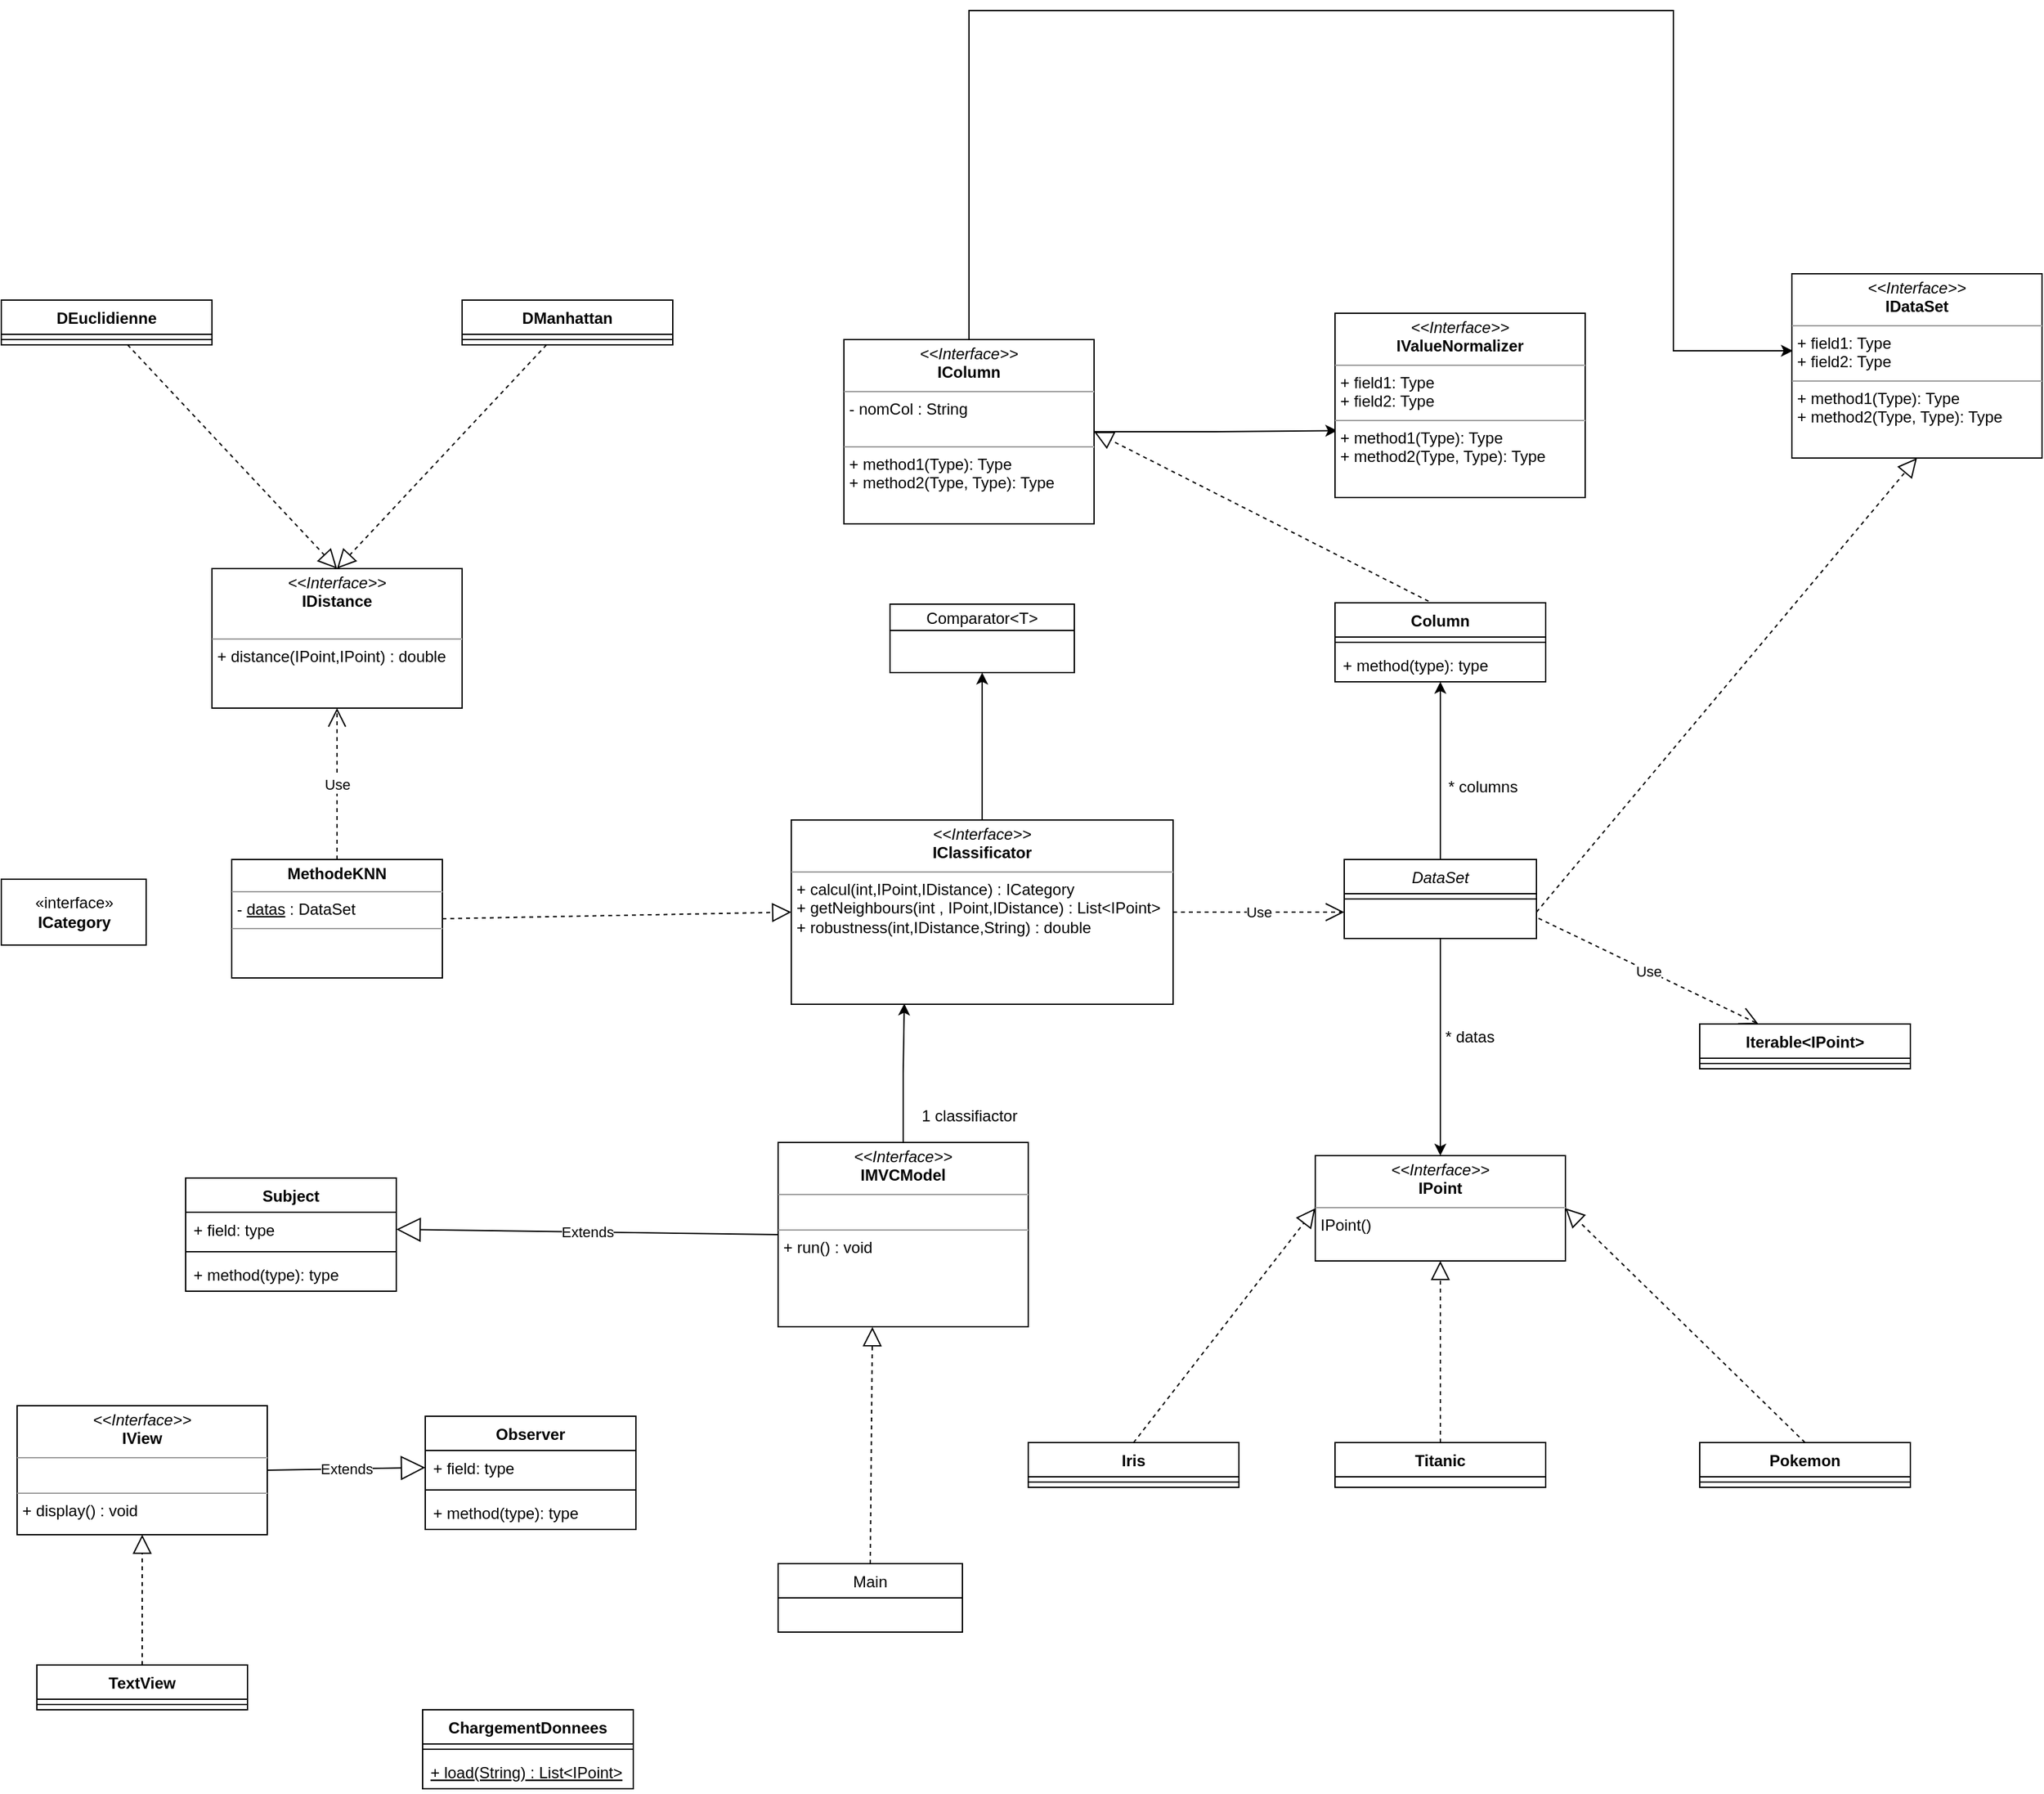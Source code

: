<mxfile version="17.2.4" type="device"><diagram id="C5RBs43oDa-KdzZeNtuy" name="Page-1"><mxGraphModel dx="4022" dy="2772" grid="1" gridSize="10" guides="1" tooltips="1" connect="1" arrows="1" fold="1" page="1" pageScale="1" pageWidth="827" pageHeight="1169" math="0" shadow="0"><root><mxCell id="WIyWlLk6GJQsqaUBKTNV-0"/><mxCell id="WIyWlLk6GJQsqaUBKTNV-1" parent="WIyWlLk6GJQsqaUBKTNV-0"/><mxCell id="2VK1h3o7IfUVH9lSgmI_-15" style="edgeStyle=orthogonalEdgeStyle;rounded=0;orthogonalLoop=1;jettySize=auto;html=1;entryX=0.5;entryY=0;entryDx=0;entryDy=0;" edge="1" parent="WIyWlLk6GJQsqaUBKTNV-1" source="zkfFHV4jXpPFQw0GAbJ--0" target="2VK1h3o7IfUVH9lSgmI_-50"><mxGeometry relative="1" as="geometry"><mxPoint x="433" y="350" as="targetPoint"/></mxGeometry></mxCell><mxCell id="2VK1h3o7IfUVH9lSgmI_-37" style="edgeStyle=orthogonalEdgeStyle;rounded=0;orthogonalLoop=1;jettySize=auto;html=1;entryX=0.5;entryY=1;entryDx=0;entryDy=0;" edge="1" parent="WIyWlLk6GJQsqaUBKTNV-1" source="zkfFHV4jXpPFQw0GAbJ--0" target="2VK1h3o7IfUVH9lSgmI_-25"><mxGeometry relative="1" as="geometry"/></mxCell><mxCell id="zkfFHV4jXpPFQw0GAbJ--0" value="DataSet" style="swimlane;fontStyle=2;align=center;verticalAlign=top;childLayout=stackLayout;horizontal=1;startSize=26;horizontalStack=0;resizeParent=1;resizeLast=0;collapsible=1;marginBottom=0;rounded=0;shadow=0;strokeWidth=1;" parent="WIyWlLk6GJQsqaUBKTNV-1" vertex="1"><mxGeometry x="360" y="125" width="146" height="60" as="geometry"><mxRectangle x="230" y="140" width="160" height="26" as="alternateBounds"/></mxGeometry></mxCell><mxCell id="zkfFHV4jXpPFQw0GAbJ--4" value="" style="line;html=1;strokeWidth=1;align=left;verticalAlign=middle;spacingTop=-1;spacingLeft=3;spacingRight=3;rotatable=0;labelPosition=right;points=[];portConstraint=eastwest;" parent="zkfFHV4jXpPFQw0GAbJ--0" vertex="1"><mxGeometry y="26" width="146" height="8" as="geometry"/></mxCell><mxCell id="2VK1h3o7IfUVH9lSgmI_-2" value="Iris" style="swimlane;fontStyle=1;align=center;verticalAlign=top;childLayout=stackLayout;horizontal=1;startSize=26;horizontalStack=0;resizeParent=1;resizeParentMax=0;resizeLast=0;collapsible=1;marginBottom=0;" vertex="1" parent="WIyWlLk6GJQsqaUBKTNV-1"><mxGeometry x="120" y="568" width="160" height="34" as="geometry"/></mxCell><mxCell id="2VK1h3o7IfUVH9lSgmI_-4" value="" style="line;strokeWidth=1;fillColor=none;align=left;verticalAlign=middle;spacingTop=-1;spacingLeft=3;spacingRight=3;rotatable=0;labelPosition=right;points=[];portConstraint=eastwest;" vertex="1" parent="2VK1h3o7IfUVH9lSgmI_-2"><mxGeometry y="26" width="160" height="8" as="geometry"/></mxCell><mxCell id="2VK1h3o7IfUVH9lSgmI_-6" value="Titanic&#10;" style="swimlane;fontStyle=1;align=center;verticalAlign=top;childLayout=stackLayout;horizontal=1;startSize=26;horizontalStack=0;resizeParent=1;resizeParentMax=0;resizeLast=0;collapsible=1;marginBottom=0;" vertex="1" parent="WIyWlLk6GJQsqaUBKTNV-1"><mxGeometry x="353" y="568" width="160" height="34" as="geometry"/></mxCell><mxCell id="2VK1h3o7IfUVH9lSgmI_-10" value="Pokemon" style="swimlane;fontStyle=1;align=center;verticalAlign=top;childLayout=stackLayout;horizontal=1;startSize=26;horizontalStack=0;resizeParent=1;resizeParentMax=0;resizeLast=0;collapsible=1;marginBottom=0;" vertex="1" parent="WIyWlLk6GJQsqaUBKTNV-1"><mxGeometry x="630" y="568" width="160" height="34" as="geometry"/></mxCell><mxCell id="2VK1h3o7IfUVH9lSgmI_-12" value="" style="line;strokeWidth=1;fillColor=none;align=left;verticalAlign=middle;spacingTop=-1;spacingLeft=3;spacingRight=3;rotatable=0;labelPosition=right;points=[];portConstraint=eastwest;" vertex="1" parent="2VK1h3o7IfUVH9lSgmI_-10"><mxGeometry y="26" width="160" height="8" as="geometry"/></mxCell><mxCell id="2VK1h3o7IfUVH9lSgmI_-22" value="" style="endArrow=block;dashed=1;endFill=0;endSize=12;html=1;rounded=0;exitX=0.5;exitY=0;exitDx=0;exitDy=0;entryX=0;entryY=0.5;entryDx=0;entryDy=0;" edge="1" parent="WIyWlLk6GJQsqaUBKTNV-1" source="2VK1h3o7IfUVH9lSgmI_-2" target="2VK1h3o7IfUVH9lSgmI_-50"><mxGeometry width="160" relative="1" as="geometry"><mxPoint x="140" y="420" as="sourcePoint"/><mxPoint x="210" y="370" as="targetPoint"/></mxGeometry></mxCell><mxCell id="2VK1h3o7IfUVH9lSgmI_-23" value="" style="endArrow=block;dashed=1;endFill=0;endSize=12;html=1;rounded=0;exitX=0.5;exitY=0;exitDx=0;exitDy=0;entryX=0.5;entryY=1;entryDx=0;entryDy=0;" edge="1" parent="WIyWlLk6GJQsqaUBKTNV-1" source="2VK1h3o7IfUVH9lSgmI_-6" target="2VK1h3o7IfUVH9lSgmI_-50"><mxGeometry width="160" relative="1" as="geometry"><mxPoint x="210" y="480" as="sourcePoint"/><mxPoint x="430" y="490" as="targetPoint"/></mxGeometry></mxCell><mxCell id="2VK1h3o7IfUVH9lSgmI_-24" value="" style="endArrow=block;dashed=1;endFill=0;endSize=12;html=1;rounded=0;entryX=1;entryY=0.5;entryDx=0;entryDy=0;exitX=0.5;exitY=0;exitDx=0;exitDy=0;" edge="1" parent="WIyWlLk6GJQsqaUBKTNV-1" source="2VK1h3o7IfUVH9lSgmI_-10" target="2VK1h3o7IfUVH9lSgmI_-50"><mxGeometry width="160" relative="1" as="geometry"><mxPoint x="443" y="480" as="sourcePoint"/><mxPoint x="488" y="375" as="targetPoint"/></mxGeometry></mxCell><mxCell id="2VK1h3o7IfUVH9lSgmI_-25" value="Column" style="swimlane;fontStyle=1;align=center;verticalAlign=top;childLayout=stackLayout;horizontal=1;startSize=26;horizontalStack=0;resizeParent=1;resizeParentMax=0;resizeLast=0;collapsible=1;marginBottom=0;" vertex="1" parent="WIyWlLk6GJQsqaUBKTNV-1"><mxGeometry x="353" y="-70" width="160" height="60" as="geometry"/></mxCell><mxCell id="2VK1h3o7IfUVH9lSgmI_-27" value="" style="line;strokeWidth=1;fillColor=none;align=left;verticalAlign=middle;spacingTop=-1;spacingLeft=3;spacingRight=3;rotatable=0;labelPosition=right;points=[];portConstraint=eastwest;" vertex="1" parent="2VK1h3o7IfUVH9lSgmI_-25"><mxGeometry y="26" width="160" height="8" as="geometry"/></mxCell><mxCell id="2VK1h3o7IfUVH9lSgmI_-28" value="+ method(type): type" style="text;strokeColor=none;fillColor=none;align=left;verticalAlign=top;spacingLeft=4;spacingRight=4;overflow=hidden;rotatable=0;points=[[0,0.5],[1,0.5]];portConstraint=eastwest;" vertex="1" parent="2VK1h3o7IfUVH9lSgmI_-25"><mxGeometry y="34" width="160" height="26" as="geometry"/></mxCell><mxCell id="2VK1h3o7IfUVH9lSgmI_-33" value="" style="endArrow=block;dashed=1;endFill=0;endSize=12;html=1;rounded=0;entryX=1;entryY=0.5;entryDx=0;entryDy=0;exitX=0.444;exitY=-0.02;exitDx=0;exitDy=0;exitPerimeter=0;" edge="1" parent="WIyWlLk6GJQsqaUBKTNV-1" source="2VK1h3o7IfUVH9lSgmI_-25" target="2VK1h3o7IfUVH9lSgmI_-45"><mxGeometry width="160" relative="1" as="geometry"><mxPoint x="440" y="-70" as="sourcePoint"/><mxPoint x="175" y="-100" as="targetPoint"/></mxGeometry></mxCell><mxCell id="2VK1h3o7IfUVH9lSgmI_-36" value="" style="endArrow=block;dashed=1;endFill=0;endSize=12;html=1;rounded=0;exitX=1;exitY=0.5;exitDx=0;exitDy=0;entryX=0.5;entryY=1;entryDx=0;entryDy=0;" edge="1" parent="WIyWlLk6GJQsqaUBKTNV-1" target="2VK1h3o7IfUVH9lSgmI_-48"><mxGeometry width="160" relative="1" as="geometry"><mxPoint x="506.0" y="165" as="sourcePoint"/><mxPoint x="1070" as="targetPoint"/></mxGeometry></mxCell><mxCell id="2VK1h3o7IfUVH9lSgmI_-38" value="ChargementDonnees" style="swimlane;fontStyle=1;align=center;verticalAlign=top;childLayout=stackLayout;horizontal=1;startSize=26;horizontalStack=0;resizeParent=1;resizeParentMax=0;resizeLast=0;collapsible=1;marginBottom=0;" vertex="1" parent="WIyWlLk6GJQsqaUBKTNV-1"><mxGeometry x="-340" y="771" width="160" height="60" as="geometry"/></mxCell><mxCell id="2VK1h3o7IfUVH9lSgmI_-40" value="" style="line;strokeWidth=1;fillColor=none;align=left;verticalAlign=middle;spacingTop=-1;spacingLeft=3;spacingRight=3;rotatable=0;labelPosition=right;points=[];portConstraint=eastwest;" vertex="1" parent="2VK1h3o7IfUVH9lSgmI_-38"><mxGeometry y="26" width="160" height="8" as="geometry"/></mxCell><mxCell id="2VK1h3o7IfUVH9lSgmI_-41" value="+ load(String) : List&lt;IPoint&gt;" style="text;strokeColor=none;fillColor=none;align=left;verticalAlign=top;spacingLeft=4;spacingRight=4;overflow=hidden;rotatable=0;points=[[0,0.5],[1,0.5]];portConstraint=eastwest;fontStyle=4" vertex="1" parent="2VK1h3o7IfUVH9lSgmI_-38"><mxGeometry y="34" width="160" height="26" as="geometry"/></mxCell><mxCell id="2VK1h3o7IfUVH9lSgmI_-87" style="edgeStyle=orthogonalEdgeStyle;rounded=0;orthogonalLoop=1;jettySize=auto;html=1;entryX=0.009;entryY=0.637;entryDx=0;entryDy=0;entryPerimeter=0;" edge="1" parent="WIyWlLk6GJQsqaUBKTNV-1" source="2VK1h3o7IfUVH9lSgmI_-45" target="2VK1h3o7IfUVH9lSgmI_-46"><mxGeometry relative="1" as="geometry"/></mxCell><mxCell id="2VK1h3o7IfUVH9lSgmI_-88" style="edgeStyle=orthogonalEdgeStyle;rounded=0;orthogonalLoop=1;jettySize=auto;html=1;entryX=0.004;entryY=0.418;entryDx=0;entryDy=0;entryPerimeter=0;" edge="1" parent="WIyWlLk6GJQsqaUBKTNV-1" source="2VK1h3o7IfUVH9lSgmI_-45" target="2VK1h3o7IfUVH9lSgmI_-48"><mxGeometry relative="1" as="geometry"><Array as="points"><mxPoint x="75" y="-520"/><mxPoint x="610" y="-520"/><mxPoint x="610" y="-261"/></Array></mxGeometry></mxCell><mxCell id="2VK1h3o7IfUVH9lSgmI_-45" value="&lt;p style=&quot;margin: 0px ; margin-top: 4px ; text-align: center&quot;&gt;&lt;i&gt;&amp;lt;&amp;lt;Interface&amp;gt;&amp;gt;&lt;/i&gt;&lt;br&gt;&lt;b&gt;IColumn&lt;/b&gt;&lt;/p&gt;&lt;hr size=&quot;1&quot;&gt;&lt;p style=&quot;margin: 0px ; margin-left: 4px&quot;&gt;- nomCol : String&lt;br&gt;&lt;br&gt;&lt;/p&gt;&lt;hr size=&quot;1&quot;&gt;&lt;p style=&quot;margin: 0px ; margin-left: 4px&quot;&gt;+ method1(Type): Type&lt;br&gt;+ method2(Type, Type): Type&lt;/p&gt;" style="verticalAlign=top;align=left;overflow=fill;fontSize=12;fontFamily=Helvetica;html=1;" vertex="1" parent="WIyWlLk6GJQsqaUBKTNV-1"><mxGeometry x="-20" y="-270" width="190" height="140" as="geometry"/></mxCell><mxCell id="2VK1h3o7IfUVH9lSgmI_-46" value="&lt;p style=&quot;margin: 0px ; margin-top: 4px ; text-align: center&quot;&gt;&lt;i&gt;&amp;lt;&amp;lt;Interface&amp;gt;&amp;gt;&lt;/i&gt;&lt;br&gt;&lt;b&gt;IValueNormalizer&lt;/b&gt;&lt;/p&gt;&lt;hr size=&quot;1&quot;&gt;&lt;p style=&quot;margin: 0px ; margin-left: 4px&quot;&gt;+ field1: Type&lt;br&gt;+ field2: Type&lt;/p&gt;&lt;hr size=&quot;1&quot;&gt;&lt;p style=&quot;margin: 0px ; margin-left: 4px&quot;&gt;+ method1(Type): Type&lt;br&gt;+ method2(Type, Type): Type&lt;/p&gt;" style="verticalAlign=top;align=left;overflow=fill;fontSize=12;fontFamily=Helvetica;html=1;" vertex="1" parent="WIyWlLk6GJQsqaUBKTNV-1"><mxGeometry x="353" y="-290" width="190" height="140" as="geometry"/></mxCell><mxCell id="2VK1h3o7IfUVH9lSgmI_-48" value="&lt;p style=&quot;margin: 0px ; margin-top: 4px ; text-align: center&quot;&gt;&lt;i&gt;&amp;lt;&amp;lt;Interface&amp;gt;&amp;gt;&lt;/i&gt;&lt;br&gt;&lt;b&gt;IDataSet&lt;/b&gt;&lt;/p&gt;&lt;hr size=&quot;1&quot;&gt;&lt;p style=&quot;margin: 0px ; margin-left: 4px&quot;&gt;+ field1: Type&lt;br&gt;+ field2: Type&lt;/p&gt;&lt;hr size=&quot;1&quot;&gt;&lt;p style=&quot;margin: 0px ; margin-left: 4px&quot;&gt;+ method1(Type): Type&lt;br&gt;+ method2(Type, Type): Type&lt;/p&gt;" style="verticalAlign=top;align=left;overflow=fill;fontSize=12;fontFamily=Helvetica;html=1;" vertex="1" parent="WIyWlLk6GJQsqaUBKTNV-1"><mxGeometry x="700" y="-320" width="190" height="140" as="geometry"/></mxCell><mxCell id="2VK1h3o7IfUVH9lSgmI_-132" style="edgeStyle=orthogonalEdgeStyle;rounded=0;orthogonalLoop=1;jettySize=auto;html=1;entryX=0.296;entryY=0.996;entryDx=0;entryDy=0;entryPerimeter=0;" edge="1" parent="WIyWlLk6GJQsqaUBKTNV-1" source="2VK1h3o7IfUVH9lSgmI_-49" target="2VK1h3o7IfUVH9lSgmI_-51"><mxGeometry relative="1" as="geometry"/></mxCell><mxCell id="2VK1h3o7IfUVH9lSgmI_-49" value="&lt;p style=&quot;margin: 0px ; margin-top: 4px ; text-align: center&quot;&gt;&lt;i&gt;&amp;lt;&amp;lt;Interface&amp;gt;&amp;gt;&lt;/i&gt;&lt;br&gt;&lt;b&gt;IMVCModel&lt;/b&gt;&lt;/p&gt;&lt;hr size=&quot;1&quot;&gt;&lt;p style=&quot;margin: 0px ; margin-left: 4px&quot;&gt;&lt;br&gt;&lt;/p&gt;&lt;hr size=&quot;1&quot;&gt;&lt;p style=&quot;margin: 0px ; margin-left: 4px&quot;&gt;+ run() : void&lt;/p&gt;" style="verticalAlign=top;align=left;overflow=fill;fontSize=12;fontFamily=Helvetica;html=1;" vertex="1" parent="WIyWlLk6GJQsqaUBKTNV-1"><mxGeometry x="-70" y="340" width="190" height="140" as="geometry"/></mxCell><mxCell id="2VK1h3o7IfUVH9lSgmI_-50" value="&lt;p style=&quot;margin: 0px ; margin-top: 4px ; text-align: center&quot;&gt;&lt;i&gt;&amp;lt;&amp;lt;Interface&amp;gt;&amp;gt;&lt;/i&gt;&lt;br&gt;&lt;b&gt;IPoint&lt;/b&gt;&lt;/p&gt;&lt;hr size=&quot;1&quot;&gt;&lt;p style=&quot;margin: 0px ; margin-left: 4px&quot;&gt;&lt;/p&gt;&lt;p style=&quot;margin: 0px ; margin-left: 4px&quot;&gt;IPoint()&lt;/p&gt;&lt;p style=&quot;margin: 0px ; margin-left: 4px&quot;&gt;&lt;br&gt;&lt;/p&gt;" style="verticalAlign=top;align=left;overflow=fill;fontSize=12;fontFamily=Helvetica;html=1;" vertex="1" parent="WIyWlLk6GJQsqaUBKTNV-1"><mxGeometry x="338" y="350" width="190" height="80" as="geometry"/></mxCell><mxCell id="2VK1h3o7IfUVH9lSgmI_-56" style="edgeStyle=orthogonalEdgeStyle;rounded=0;orthogonalLoop=1;jettySize=auto;html=1;" edge="1" parent="WIyWlLk6GJQsqaUBKTNV-1" source="2VK1h3o7IfUVH9lSgmI_-51" target="2VK1h3o7IfUVH9lSgmI_-52"><mxGeometry relative="1" as="geometry"/></mxCell><mxCell id="2VK1h3o7IfUVH9lSgmI_-51" value="&lt;p style=&quot;margin: 0px ; margin-top: 4px ; text-align: center&quot;&gt;&lt;i&gt;&amp;lt;&amp;lt;Interface&amp;gt;&amp;gt;&lt;/i&gt;&lt;br&gt;&lt;b&gt;IClassificator&lt;/b&gt;&lt;/p&gt;&lt;hr size=&quot;1&quot;&gt;&lt;p style=&quot;margin: 0px ; margin-left: 4px&quot;&gt;&lt;/p&gt;&lt;p style=&quot;margin: 0px ; margin-left: 4px&quot;&gt;+ calcul(int,IPoint,IDistance) : ICategory&lt;/p&gt;&lt;p style=&quot;margin: 0px ; margin-left: 4px&quot;&gt;+ getNeighbours(int , IPoint,IDistance) : List&amp;lt;IPoint&amp;gt;&lt;/p&gt;&lt;p style=&quot;margin: 0px ; margin-left: 4px&quot;&gt;+ robustness(int,IDistance,String) : double&lt;/p&gt;" style="verticalAlign=top;align=left;overflow=fill;fontSize=12;fontFamily=Helvetica;html=1;" vertex="1" parent="WIyWlLk6GJQsqaUBKTNV-1"><mxGeometry x="-60" y="95" width="290" height="140" as="geometry"/></mxCell><mxCell id="2VK1h3o7IfUVH9lSgmI_-52" value="Comparator&lt;T&gt;" style="swimlane;fontStyle=0;childLayout=stackLayout;horizontal=1;startSize=20;fillColor=none;horizontalStack=0;resizeParent=1;resizeParentMax=0;resizeLast=0;collapsible=1;marginBottom=0;" vertex="1" parent="WIyWlLk6GJQsqaUBKTNV-1"><mxGeometry x="15" y="-69" width="140" height="52" as="geometry"/></mxCell><mxCell id="2VK1h3o7IfUVH9lSgmI_-61" value="&lt;p style=&quot;margin: 0px ; margin-top: 4px ; text-align: center&quot;&gt;&lt;b&gt;MethodeKNN&lt;/b&gt;&lt;/p&gt;&lt;hr size=&quot;1&quot;&gt;&lt;p style=&quot;margin: 0px ; margin-left: 4px&quot;&gt;- &lt;u&gt;datas&lt;/u&gt; : DataSet&lt;/p&gt;&lt;hr size=&quot;1&quot;&gt;&lt;p style=&quot;margin: 0px ; margin-left: 4px&quot;&gt;&lt;br&gt;&lt;/p&gt;" style="verticalAlign=top;align=left;overflow=fill;fontSize=12;fontFamily=Helvetica;html=1;" vertex="1" parent="WIyWlLk6GJQsqaUBKTNV-1"><mxGeometry x="-485" y="125" width="160" height="90" as="geometry"/></mxCell><mxCell id="2VK1h3o7IfUVH9lSgmI_-63" value="&lt;p style=&quot;margin: 0px ; margin-top: 4px ; text-align: center&quot;&gt;&lt;i&gt;&amp;lt;&amp;lt;Interface&amp;gt;&amp;gt;&lt;/i&gt;&lt;br&gt;&lt;b&gt;IDistance&lt;/b&gt;&lt;/p&gt;&lt;p style=&quot;margin: 0px ; margin-left: 4px&quot;&gt;&lt;br&gt;&lt;/p&gt;&lt;hr size=&quot;1&quot;&gt;&lt;p style=&quot;margin: 0px ; margin-left: 4px&quot;&gt;+ distance(IPoint,IPoint) : double&lt;/p&gt;" style="verticalAlign=top;align=left;overflow=fill;fontSize=12;fontFamily=Helvetica;html=1;" vertex="1" parent="WIyWlLk6GJQsqaUBKTNV-1"><mxGeometry x="-500" y="-96" width="190" height="106" as="geometry"/></mxCell><mxCell id="2VK1h3o7IfUVH9lSgmI_-64" value="DEuclidienne" style="swimlane;fontStyle=1;align=center;verticalAlign=top;childLayout=stackLayout;horizontal=1;startSize=26;horizontalStack=0;resizeParent=1;resizeParentMax=0;resizeLast=0;collapsible=1;marginBottom=0;" vertex="1" parent="WIyWlLk6GJQsqaUBKTNV-1"><mxGeometry x="-660" y="-300" width="160" height="34" as="geometry"/></mxCell><mxCell id="2VK1h3o7IfUVH9lSgmI_-66" value="" style="line;strokeWidth=1;fillColor=none;align=left;verticalAlign=middle;spacingTop=-1;spacingLeft=3;spacingRight=3;rotatable=0;labelPosition=right;points=[];portConstraint=eastwest;" vertex="1" parent="2VK1h3o7IfUVH9lSgmI_-64"><mxGeometry y="26" width="160" height="8" as="geometry"/></mxCell><mxCell id="2VK1h3o7IfUVH9lSgmI_-68" value="DManhattan" style="swimlane;fontStyle=1;align=center;verticalAlign=top;childLayout=stackLayout;horizontal=1;startSize=26;horizontalStack=0;resizeParent=1;resizeParentMax=0;resizeLast=0;collapsible=1;marginBottom=0;" vertex="1" parent="WIyWlLk6GJQsqaUBKTNV-1"><mxGeometry x="-310" y="-300" width="160" height="34" as="geometry"/></mxCell><mxCell id="2VK1h3o7IfUVH9lSgmI_-70" value="" style="line;strokeWidth=1;fillColor=none;align=left;verticalAlign=middle;spacingTop=-1;spacingLeft=3;spacingRight=3;rotatable=0;labelPosition=right;points=[];portConstraint=eastwest;" vertex="1" parent="2VK1h3o7IfUVH9lSgmI_-68"><mxGeometry y="26" width="160" height="8" as="geometry"/></mxCell><mxCell id="2VK1h3o7IfUVH9lSgmI_-72" value="" style="endArrow=block;dashed=1;endFill=0;endSize=12;html=1;rounded=0;entryX=0.5;entryY=0;entryDx=0;entryDy=0;" edge="1" parent="WIyWlLk6GJQsqaUBKTNV-1" source="2VK1h3o7IfUVH9lSgmI_-64" target="2VK1h3o7IfUVH9lSgmI_-63"><mxGeometry width="160" relative="1" as="geometry"><mxPoint x="-584.96" y="-237.738" as="sourcePoint"/><mxPoint x="180" y="70" as="targetPoint"/></mxGeometry></mxCell><mxCell id="2VK1h3o7IfUVH9lSgmI_-73" value="" style="endArrow=block;dashed=1;endFill=0;endSize=12;html=1;rounded=0;entryX=0.5;entryY=0;entryDx=0;entryDy=0;" edge="1" parent="WIyWlLk6GJQsqaUBKTNV-1" source="2VK1h3o7IfUVH9lSgmI_-68" target="2VK1h3o7IfUVH9lSgmI_-63"><mxGeometry width="160" relative="1" as="geometry"><mxPoint x="-224.08" y="-213.74" as="sourcePoint"/><mxPoint x="-395" y="-86" as="targetPoint"/></mxGeometry></mxCell><mxCell id="2VK1h3o7IfUVH9lSgmI_-74" value="Use" style="endArrow=open;endSize=12;dashed=1;html=1;rounded=0;exitX=0.5;exitY=0;exitDx=0;exitDy=0;" edge="1" parent="WIyWlLk6GJQsqaUBKTNV-1" source="2VK1h3o7IfUVH9lSgmI_-61" target="2VK1h3o7IfUVH9lSgmI_-63"><mxGeometry width="160" relative="1" as="geometry"><mxPoint x="20" y="70" as="sourcePoint"/><mxPoint x="-410" y="40" as="targetPoint"/></mxGeometry></mxCell><mxCell id="2VK1h3o7IfUVH9lSgmI_-75" value="" style="endArrow=block;dashed=1;endFill=0;endSize=12;html=1;rounded=0;exitX=1;exitY=0.5;exitDx=0;exitDy=0;entryX=0;entryY=0.5;entryDx=0;entryDy=0;" edge="1" parent="WIyWlLk6GJQsqaUBKTNV-1" source="2VK1h3o7IfUVH9lSgmI_-61" target="2VK1h3o7IfUVH9lSgmI_-51"><mxGeometry width="160" relative="1" as="geometry"><mxPoint x="20" y="70" as="sourcePoint"/><mxPoint x="180" y="70" as="targetPoint"/></mxGeometry></mxCell><mxCell id="2VK1h3o7IfUVH9lSgmI_-76" value="Use" style="endArrow=open;endSize=12;dashed=1;html=1;rounded=0;exitX=1;exitY=0.5;exitDx=0;exitDy=0;entryX=0;entryY=0.5;entryDx=0;entryDy=0;" edge="1" parent="WIyWlLk6GJQsqaUBKTNV-1" source="2VK1h3o7IfUVH9lSgmI_-51"><mxGeometry width="160" relative="1" as="geometry"><mxPoint x="20" y="70" as="sourcePoint"/><mxPoint x="360" y="165" as="targetPoint"/></mxGeometry></mxCell><mxCell id="2VK1h3o7IfUVH9lSgmI_-77" value="Iterable&lt;IPoint&gt;" style="swimlane;fontStyle=1;align=center;verticalAlign=top;childLayout=stackLayout;horizontal=1;startSize=26;horizontalStack=0;resizeParent=1;resizeParentMax=0;resizeLast=0;collapsible=1;marginBottom=0;" vertex="1" parent="WIyWlLk6GJQsqaUBKTNV-1"><mxGeometry x="630" y="250" width="160" height="34" as="geometry"/></mxCell><mxCell id="2VK1h3o7IfUVH9lSgmI_-79" value="" style="line;strokeWidth=1;fillColor=none;align=left;verticalAlign=middle;spacingTop=-1;spacingLeft=3;spacingRight=3;rotatable=0;labelPosition=right;points=[];portConstraint=eastwest;" vertex="1" parent="2VK1h3o7IfUVH9lSgmI_-77"><mxGeometry y="26" width="160" height="8" as="geometry"/></mxCell><mxCell id="2VK1h3o7IfUVH9lSgmI_-81" value="Use" style="endArrow=open;endSize=12;dashed=1;html=1;rounded=0;exitX=0.01;exitY=0.461;exitDx=0;exitDy=0;exitPerimeter=0;" edge="1" parent="WIyWlLk6GJQsqaUBKTNV-1" target="2VK1h3o7IfUVH9lSgmI_-77"><mxGeometry width="160" relative="1" as="geometry"><mxPoint x="507.55" y="169.688" as="sourcePoint"/><mxPoint x="320" y="330" as="targetPoint"/></mxGeometry></mxCell><mxCell id="2VK1h3o7IfUVH9lSgmI_-82" value="* datas" style="text;html=1;align=center;verticalAlign=middle;resizable=0;points=[];autosize=1;strokeColor=none;fillColor=none;" vertex="1" parent="WIyWlLk6GJQsqaUBKTNV-1"><mxGeometry x="430" y="250" width="50" height="20" as="geometry"/></mxCell><mxCell id="2VK1h3o7IfUVH9lSgmI_-83" value="* columns" style="text;html=1;align=center;verticalAlign=middle;resizable=0;points=[];autosize=1;strokeColor=none;fillColor=none;" vertex="1" parent="WIyWlLk6GJQsqaUBKTNV-1"><mxGeometry x="430" y="60" width="70" height="20" as="geometry"/></mxCell><mxCell id="2VK1h3o7IfUVH9lSgmI_-93" value="«interface»&lt;br&gt;&lt;b&gt;ICategory&lt;/b&gt;" style="html=1;" vertex="1" parent="WIyWlLk6GJQsqaUBKTNV-1"><mxGeometry x="-660" y="140" width="110" height="50" as="geometry"/></mxCell><mxCell id="2VK1h3o7IfUVH9lSgmI_-103" value="&lt;p style=&quot;margin: 0px ; margin-top: 4px ; text-align: center&quot;&gt;&lt;i&gt;&amp;lt;&amp;lt;Interface&amp;gt;&amp;gt;&lt;/i&gt;&lt;br&gt;&lt;b&gt;IView&lt;/b&gt;&lt;/p&gt;&lt;hr size=&quot;1&quot;&gt;&lt;p style=&quot;margin: 0px ; margin-left: 4px&quot;&gt;&lt;br&gt;&lt;/p&gt;&lt;hr size=&quot;1&quot;&gt;&lt;p style=&quot;margin: 0px ; margin-left: 4px&quot;&gt;+ display() : void&lt;/p&gt;" style="verticalAlign=top;align=left;overflow=fill;fontSize=12;fontFamily=Helvetica;html=1;" vertex="1" parent="WIyWlLk6GJQsqaUBKTNV-1"><mxGeometry x="-648" y="540" width="190" height="98" as="geometry"/></mxCell><mxCell id="2VK1h3o7IfUVH9lSgmI_-104" value="TextView" style="swimlane;fontStyle=1;align=center;verticalAlign=top;childLayout=stackLayout;horizontal=1;startSize=26;horizontalStack=0;resizeParent=1;resizeParentMax=0;resizeLast=0;collapsible=1;marginBottom=0;" vertex="1" parent="WIyWlLk6GJQsqaUBKTNV-1"><mxGeometry x="-633" y="737" width="160" height="34" as="geometry"/></mxCell><mxCell id="2VK1h3o7IfUVH9lSgmI_-106" value="" style="line;strokeWidth=1;fillColor=none;align=left;verticalAlign=middle;spacingTop=-1;spacingLeft=3;spacingRight=3;rotatable=0;labelPosition=right;points=[];portConstraint=eastwest;" vertex="1" parent="2VK1h3o7IfUVH9lSgmI_-104"><mxGeometry y="26" width="160" height="8" as="geometry"/></mxCell><mxCell id="2VK1h3o7IfUVH9lSgmI_-112" value="" style="endArrow=block;dashed=1;endFill=0;endSize=12;html=1;rounded=0;exitX=0.5;exitY=0;exitDx=0;exitDy=0;entryX=0.5;entryY=1;entryDx=0;entryDy=0;" edge="1" parent="WIyWlLk6GJQsqaUBKTNV-1" source="2VK1h3o7IfUVH9lSgmI_-104" target="2VK1h3o7IfUVH9lSgmI_-103"><mxGeometry width="160" relative="1" as="geometry"><mxPoint x="-988" y="743" as="sourcePoint"/><mxPoint x="-828" y="743" as="targetPoint"/></mxGeometry></mxCell><mxCell id="2VK1h3o7IfUVH9lSgmI_-113" value="Observer" style="swimlane;fontStyle=1;align=center;verticalAlign=top;childLayout=stackLayout;horizontal=1;startSize=26;horizontalStack=0;resizeParent=1;resizeParentMax=0;resizeLast=0;collapsible=1;marginBottom=0;" vertex="1" parent="WIyWlLk6GJQsqaUBKTNV-1"><mxGeometry x="-338" y="548" width="160" height="86" as="geometry"/></mxCell><mxCell id="2VK1h3o7IfUVH9lSgmI_-114" value="+ field: type" style="text;strokeColor=none;fillColor=none;align=left;verticalAlign=top;spacingLeft=4;spacingRight=4;overflow=hidden;rotatable=0;points=[[0,0.5],[1,0.5]];portConstraint=eastwest;" vertex="1" parent="2VK1h3o7IfUVH9lSgmI_-113"><mxGeometry y="26" width="160" height="26" as="geometry"/></mxCell><mxCell id="2VK1h3o7IfUVH9lSgmI_-115" value="" style="line;strokeWidth=1;fillColor=none;align=left;verticalAlign=middle;spacingTop=-1;spacingLeft=3;spacingRight=3;rotatable=0;labelPosition=right;points=[];portConstraint=eastwest;" vertex="1" parent="2VK1h3o7IfUVH9lSgmI_-113"><mxGeometry y="52" width="160" height="8" as="geometry"/></mxCell><mxCell id="2VK1h3o7IfUVH9lSgmI_-116" value="+ method(type): type" style="text;strokeColor=none;fillColor=none;align=left;verticalAlign=top;spacingLeft=4;spacingRight=4;overflow=hidden;rotatable=0;points=[[0,0.5],[1,0.5]];portConstraint=eastwest;" vertex="1" parent="2VK1h3o7IfUVH9lSgmI_-113"><mxGeometry y="60" width="160" height="26" as="geometry"/></mxCell><mxCell id="2VK1h3o7IfUVH9lSgmI_-117" value="Subject" style="swimlane;fontStyle=1;align=center;verticalAlign=top;childLayout=stackLayout;horizontal=1;startSize=26;horizontalStack=0;resizeParent=1;resizeParentMax=0;resizeLast=0;collapsible=1;marginBottom=0;" vertex="1" parent="WIyWlLk6GJQsqaUBKTNV-1"><mxGeometry x="-520" y="367" width="160" height="86" as="geometry"/></mxCell><mxCell id="2VK1h3o7IfUVH9lSgmI_-118" value="+ field: type" style="text;strokeColor=none;fillColor=none;align=left;verticalAlign=top;spacingLeft=4;spacingRight=4;overflow=hidden;rotatable=0;points=[[0,0.5],[1,0.5]];portConstraint=eastwest;" vertex="1" parent="2VK1h3o7IfUVH9lSgmI_-117"><mxGeometry y="26" width="160" height="26" as="geometry"/></mxCell><mxCell id="2VK1h3o7IfUVH9lSgmI_-119" value="" style="line;strokeWidth=1;fillColor=none;align=left;verticalAlign=middle;spacingTop=-1;spacingLeft=3;spacingRight=3;rotatable=0;labelPosition=right;points=[];portConstraint=eastwest;" vertex="1" parent="2VK1h3o7IfUVH9lSgmI_-117"><mxGeometry y="52" width="160" height="8" as="geometry"/></mxCell><mxCell id="2VK1h3o7IfUVH9lSgmI_-120" value="+ method(type): type" style="text;strokeColor=none;fillColor=none;align=left;verticalAlign=top;spacingLeft=4;spacingRight=4;overflow=hidden;rotatable=0;points=[[0,0.5],[1,0.5]];portConstraint=eastwest;" vertex="1" parent="2VK1h3o7IfUVH9lSgmI_-117"><mxGeometry y="60" width="160" height="26" as="geometry"/></mxCell><mxCell id="2VK1h3o7IfUVH9lSgmI_-121" value="Extends" style="endArrow=block;endSize=16;endFill=0;html=1;rounded=0;entryX=1;entryY=0.5;entryDx=0;entryDy=0;exitX=0;exitY=0.5;exitDx=0;exitDy=0;" edge="1" parent="WIyWlLk6GJQsqaUBKTNV-1" source="2VK1h3o7IfUVH9lSgmI_-49" target="2VK1h3o7IfUVH9lSgmI_-118"><mxGeometry width="160" relative="1" as="geometry"><mxPoint x="1060" y="122" as="sourcePoint"/><mxPoint x="1220" y="122" as="targetPoint"/></mxGeometry></mxCell><mxCell id="2VK1h3o7IfUVH9lSgmI_-122" value="Extends" style="endArrow=block;endSize=16;endFill=0;html=1;rounded=0;exitX=1;exitY=0.5;exitDx=0;exitDy=0;entryX=0;entryY=0.5;entryDx=0;entryDy=0;" edge="1" parent="WIyWlLk6GJQsqaUBKTNV-1" source="2VK1h3o7IfUVH9lSgmI_-103" target="2VK1h3o7IfUVH9lSgmI_-114"><mxGeometry width="160" relative="1" as="geometry"><mxPoint x="-988" y="583" as="sourcePoint"/><mxPoint x="-828" y="583" as="targetPoint"/></mxGeometry></mxCell><mxCell id="2VK1h3o7IfUVH9lSgmI_-123" value="Main" style="swimlane;fontStyle=0;childLayout=stackLayout;horizontal=1;startSize=26;fillColor=none;horizontalStack=0;resizeParent=1;resizeParentMax=0;resizeLast=0;collapsible=1;marginBottom=0;" vertex="1" parent="WIyWlLk6GJQsqaUBKTNV-1"><mxGeometry x="-70" y="660" width="140" height="52" as="geometry"/></mxCell><mxCell id="2VK1h3o7IfUVH9lSgmI_-127" value="" style="endArrow=block;dashed=1;endFill=0;endSize=12;html=1;rounded=0;exitX=0.5;exitY=0;exitDx=0;exitDy=0;entryX=0.377;entryY=1.002;entryDx=0;entryDy=0;entryPerimeter=0;" edge="1" parent="WIyWlLk6GJQsqaUBKTNV-1" source="2VK1h3o7IfUVH9lSgmI_-123" target="2VK1h3o7IfUVH9lSgmI_-49"><mxGeometry width="160" relative="1" as="geometry"><mxPoint x="1170" y="62" as="sourcePoint"/><mxPoint x="1330" y="62" as="targetPoint"/></mxGeometry></mxCell><mxCell id="2VK1h3o7IfUVH9lSgmI_-133" value="1 classifiactor" style="text;html=1;align=center;verticalAlign=middle;resizable=0;points=[];autosize=1;strokeColor=none;fillColor=none;" vertex="1" parent="WIyWlLk6GJQsqaUBKTNV-1"><mxGeometry x="30" y="310" width="90" height="20" as="geometry"/></mxCell></root></mxGraphModel></diagram></mxfile>